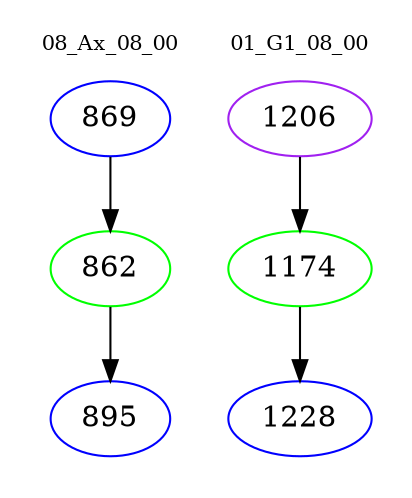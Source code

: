 digraph{
subgraph cluster_0 {
color = white
label = "08_Ax_08_00";
fontsize=10;
T0_869 [label="869", color="blue"]
T0_869 -> T0_862 [color="black"]
T0_862 [label="862", color="green"]
T0_862 -> T0_895 [color="black"]
T0_895 [label="895", color="blue"]
}
subgraph cluster_1 {
color = white
label = "01_G1_08_00";
fontsize=10;
T1_1206 [label="1206", color="purple"]
T1_1206 -> T1_1174 [color="black"]
T1_1174 [label="1174", color="green"]
T1_1174 -> T1_1228 [color="black"]
T1_1228 [label="1228", color="blue"]
}
}
